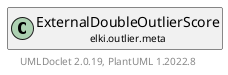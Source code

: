 @startuml
    remove .*\.(Instance|Par|Parameterizer|Factory)$
    set namespaceSeparator none
    hide empty fields
    hide empty methods

    class "<size:14>ExternalDoubleOutlierScore.Par\n<size:10>elki.outlier.meta" as elki.outlier.meta.ExternalDoubleOutlierScore.Par [[ExternalDoubleOutlierScore.Par.html]] {
        {static} +FILE_ID: OptionID
        {static} +ID_ID: OptionID
        {static} +SCORE_ID: OptionID
        {static} +SCALING_ID: OptionID
        {static} +INVERTED_ID: OptionID
        -file: URI
        -idpattern: Pattern
        -scorepattern: Pattern
        -scaling: ScalingFunction
        -inverted: boolean
        +configure(Parameterization): void
        +make(): ExternalDoubleOutlierScore
    }

    interface "<size:14>Parameterizer\n<size:10>elki.utilities.optionhandling" as elki.utilities.optionhandling.Parameterizer [[../../utilities/optionhandling/Parameterizer.html]] {
        {abstract} +make(): Object
    }
    class "<size:14>ExternalDoubleOutlierScore\n<size:10>elki.outlier.meta" as elki.outlier.meta.ExternalDoubleOutlierScore [[ExternalDoubleOutlierScore.html]]

    elki.utilities.optionhandling.Parameterizer <|.. elki.outlier.meta.ExternalDoubleOutlierScore.Par
    elki.outlier.meta.ExternalDoubleOutlierScore +-- elki.outlier.meta.ExternalDoubleOutlierScore.Par

    center footer UMLDoclet 2.0.19, PlantUML 1.2022.8
@enduml
